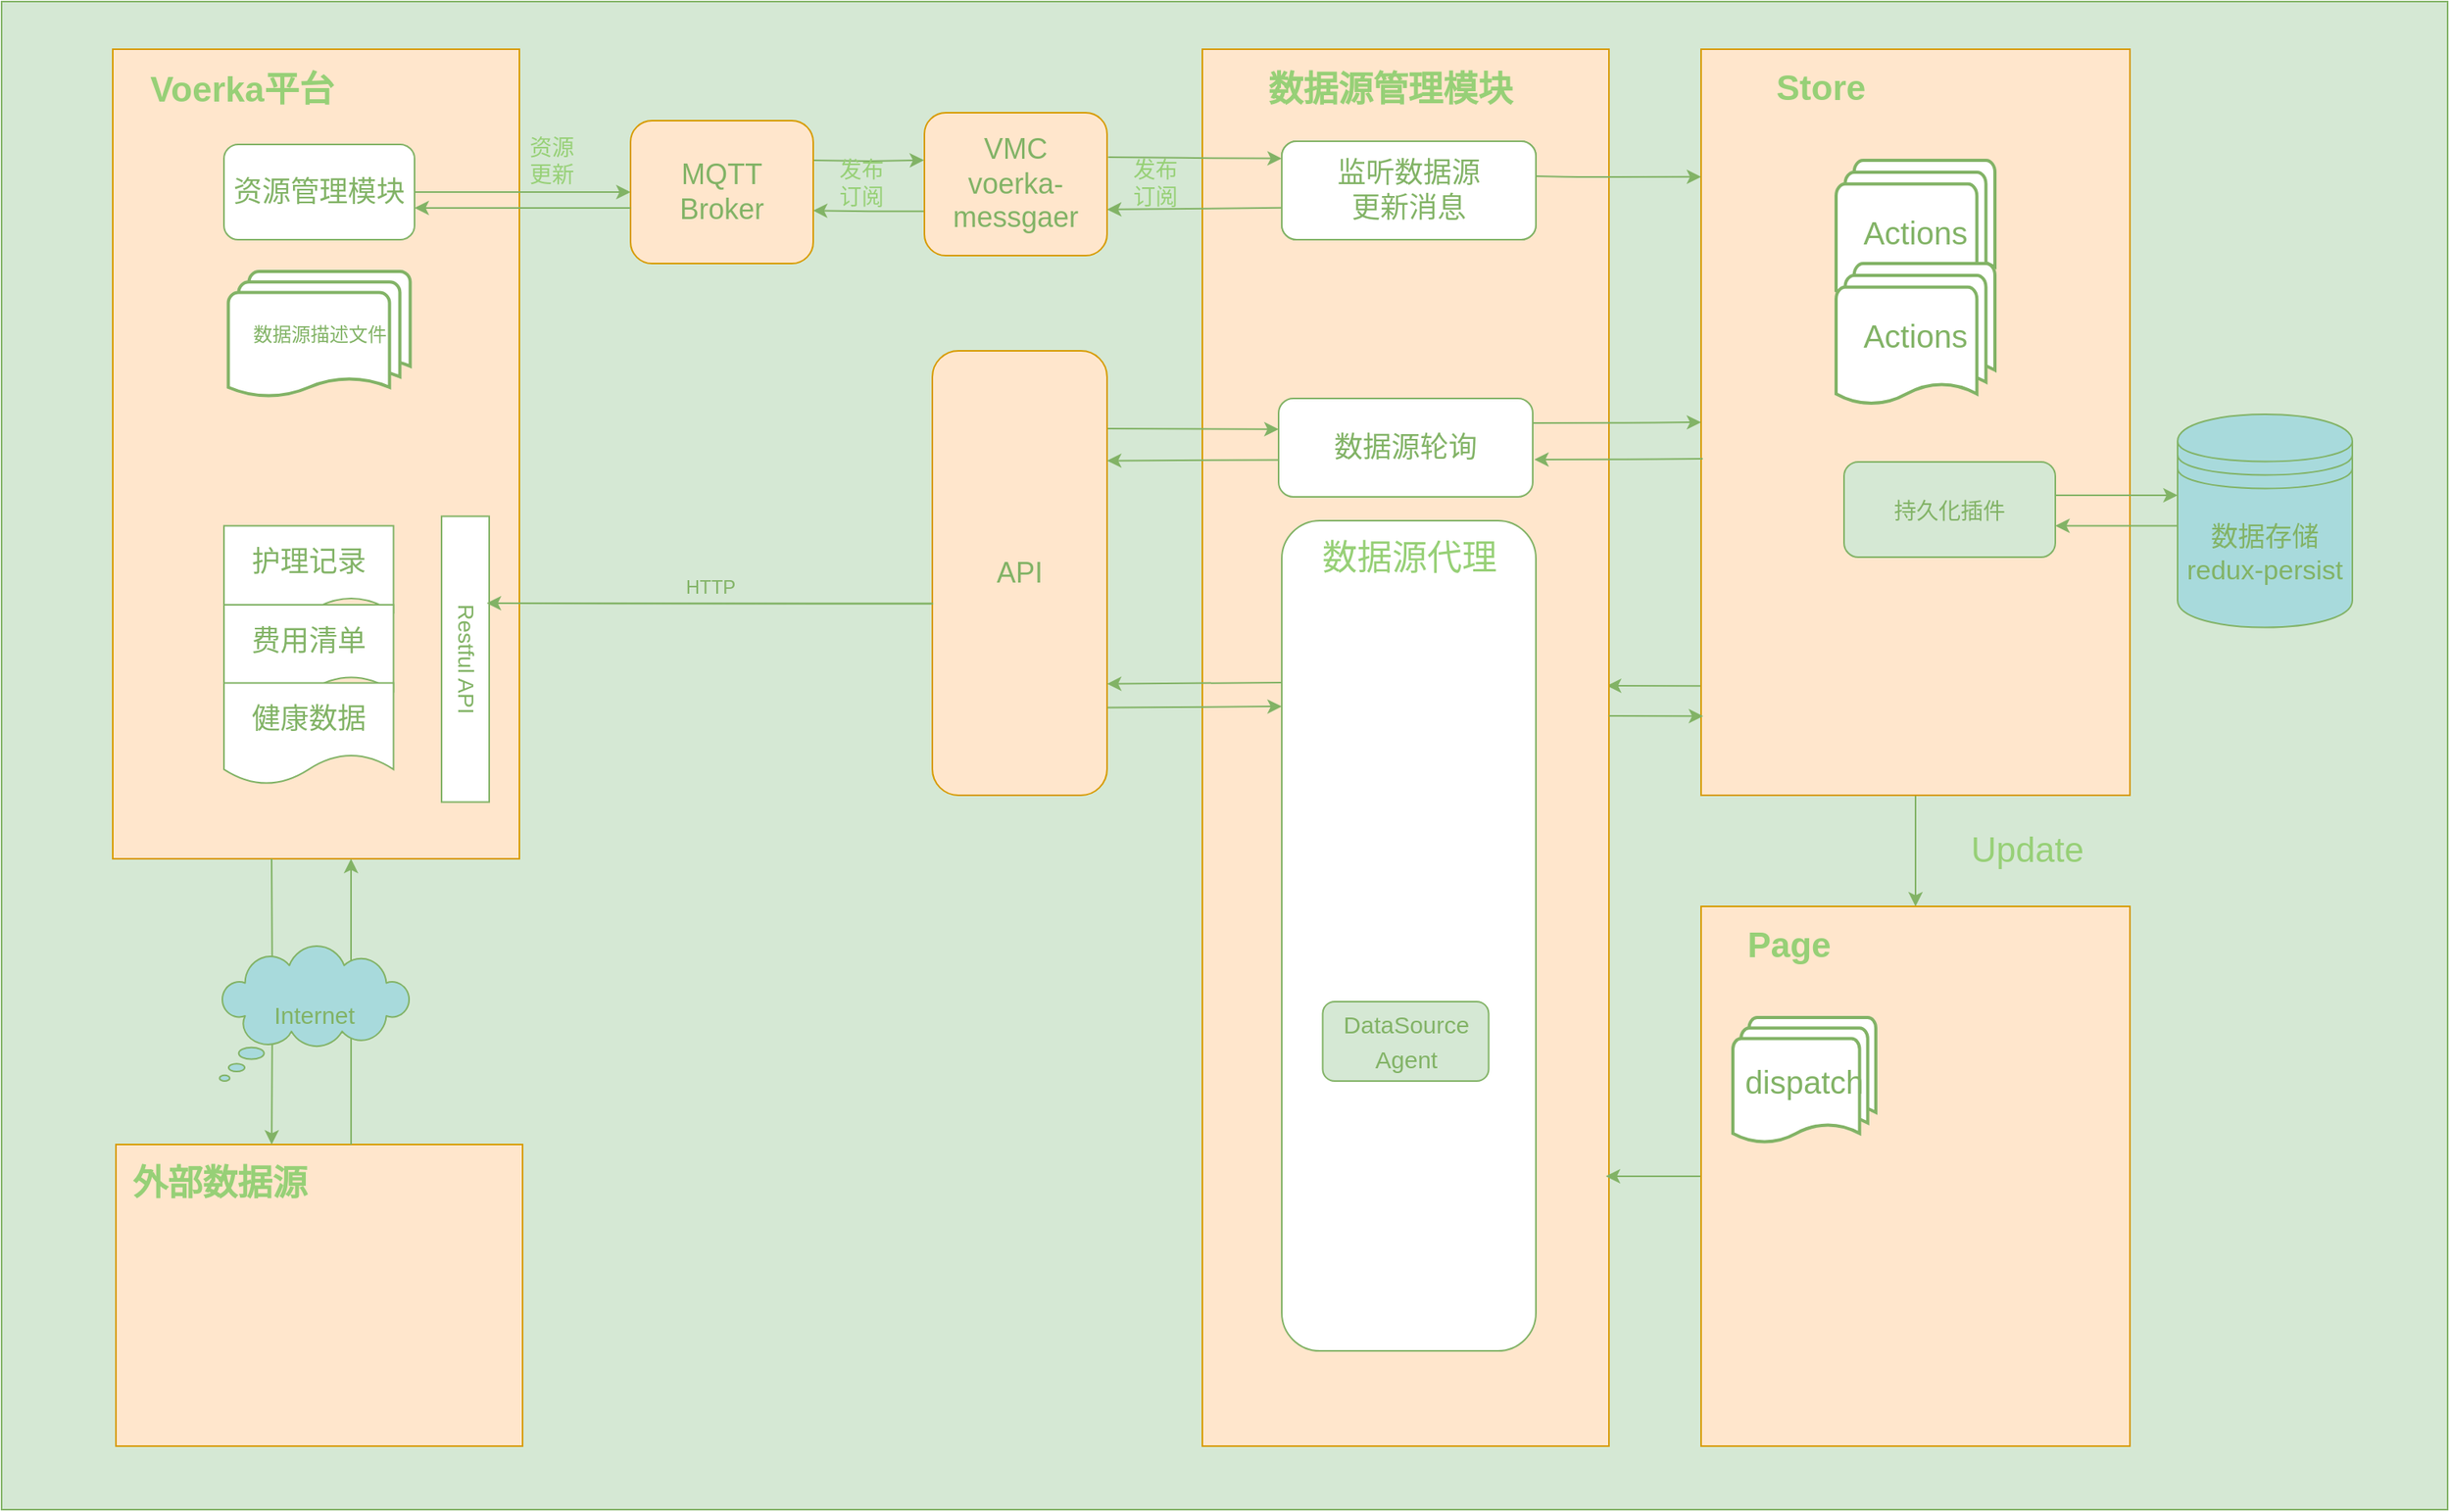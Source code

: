 <mxfile version="14.4.3" type="github" pages="2">
  <diagram id="uhPh4rTGfEyftbeCbDB8" name="Page-1">
    <mxGraphModel dx="1673" dy="896" grid="1" gridSize="10" guides="1" tooltips="1" connect="1" arrows="1" fold="1" page="1" pageScale="1" pageWidth="827" pageHeight="1169" math="0" shadow="0">
      <root>
        <mxCell id="0" />
        <mxCell id="1" parent="0" />
        <mxCell id="BjiuJg33eWjrZdRQfmF8-3" value="" style="rounded=0;whiteSpace=wrap;html=1;strokeColor=#82b366;fillColor=#d5e8d4;" vertex="1" parent="1">
          <mxGeometry x="70" y="20" width="1540" height="950" as="geometry" />
        </mxCell>
        <mxCell id="CW17ajOdaByuZuHDJy9e-59" style="edgeStyle=none;rounded=1;sketch=0;orthogonalLoop=1;jettySize=auto;html=1;exitX=0.01;exitY=0.271;exitDx=0;exitDy=0;entryX=1;entryY=0.5;entryDx=0;entryDy=0;strokeColor=#82B366;fillColor=#A8DADC;fontColor=#82B366;exitPerimeter=0;" parent="1" edge="1">
          <mxGeometry relative="1" as="geometry">
            <mxPoint x="657.1" y="399.27" as="sourcePoint" />
            <mxPoint x="376" y="399.0" as="targetPoint" />
          </mxGeometry>
        </mxCell>
        <mxCell id="eiJBfy4ihY83wv4v45AY-24" value="" style="whiteSpace=wrap;html=1;fillColor=#ffe6cc;strokeColor=#d79b00;" parent="1" vertex="1">
          <mxGeometry x="140" y="50" width="256" height="510" as="geometry" />
        </mxCell>
        <mxCell id="eiJBfy4ihY83wv4v45AY-29" style="edgeStyle=orthogonalEdgeStyle;rounded=0;orthogonalLoop=1;jettySize=auto;html=1;exitX=1;exitY=0.25;exitDx=0;exitDy=0;fontSize=14;fontColor=#97D077;fillColor=#d5e8d4;strokeColor=#82b366;entryX=-0.002;entryY=0.332;entryDx=0;entryDy=0;entryPerimeter=0;" parent="1" target="CW17ajOdaByuZuHDJy9e-55" edge="1">
          <mxGeometry relative="1" as="geometry">
            <mxPoint x="581" y="120" as="sourcePoint" />
            <mxPoint x="646" y="120" as="targetPoint" />
          </mxGeometry>
        </mxCell>
        <mxCell id="eiJBfy4ihY83wv4v45AY-30" style="edgeStyle=orthogonalEdgeStyle;rounded=0;orthogonalLoop=1;jettySize=auto;html=1;entryX=0.999;entryY=0.646;entryDx=0;entryDy=0;fontSize=14;fontColor=#97D077;fillColor=#d5e8d4;strokeColor=#82b366;entryPerimeter=0;exitX=0;exitY=0.69;exitDx=0;exitDy=0;exitPerimeter=0;" parent="1" source="CW17ajOdaByuZuHDJy9e-55" edge="1">
          <mxGeometry relative="1" as="geometry">
            <mxPoint x="646" y="152" as="sourcePoint" />
            <mxPoint x="580.88" y="151.68" as="targetPoint" />
          </mxGeometry>
        </mxCell>
        <mxCell id="eiJBfy4ihY83wv4v45AY-31" value="发布&lt;br&gt;订阅" style="text;html=1;resizable=0;autosize=1;align=center;verticalAlign=middle;points=[];fillColor=none;strokeColor=none;rounded=0;fontColor=#97D077;fontSize=14;" parent="1" vertex="1">
          <mxGeometry x="591" y="114" width="40" height="40" as="geometry" />
        </mxCell>
        <mxCell id="eiJBfy4ihY83wv4v45AY-33" value="资源&lt;br&gt;更新" style="text;html=1;resizable=0;autosize=1;align=center;verticalAlign=middle;points=[];fillColor=none;strokeColor=none;rounded=0;fontColor=#97D077;fontSize=14;" parent="1" vertex="1">
          <mxGeometry x="396" y="100" width="40" height="40" as="geometry" />
        </mxCell>
        <mxCell id="CW17ajOdaByuZuHDJy9e-79" style="edgeStyle=none;rounded=1;sketch=0;orthogonalLoop=1;jettySize=auto;html=1;entryX=0.995;entryY=0.55;entryDx=0;entryDy=0;entryPerimeter=0;strokeColor=#82B366;fillColor=#A8DADC;fontColor=#82B366;exitX=0;exitY=0.712;exitDx=0;exitDy=0;exitPerimeter=0;" parent="1" edge="1">
          <mxGeometry relative="1" as="geometry">
            <mxPoint x="1140" y="451.16" as="sourcePoint" />
            <mxPoint x="1080.72" y="451" as="targetPoint" />
          </mxGeometry>
        </mxCell>
        <mxCell id="eiJBfy4ihY83wv4v45AY-36" value="" style="whiteSpace=wrap;html=1;fillColor=#ffe6cc;strokeColor=#d79b00;" parent="1" vertex="1">
          <mxGeometry x="826" y="50" width="256" height="880" as="geometry" />
        </mxCell>
        <mxCell id="eiJBfy4ihY83wv4v45AY-38" value="数据源管理模块" style="text;html=1;resizable=0;autosize=1;align=center;verticalAlign=middle;points=[];fillColor=none;strokeColor=none;rounded=0;fontColor=#97D077;fontSize=22;fontStyle=1" parent="1" vertex="1">
          <mxGeometry x="859" y="61" width="170" height="30" as="geometry" />
        </mxCell>
        <mxCell id="eiJBfy4ihY83wv4v45AY-44" value="发布&lt;br&gt;订阅" style="text;html=1;resizable=0;autosize=1;align=center;verticalAlign=middle;points=[];fillColor=none;strokeColor=none;rounded=0;fontColor=#97D077;fontSize=14;" parent="1" vertex="1">
          <mxGeometry x="776" y="114" width="40" height="40" as="geometry" />
        </mxCell>
        <mxCell id="eiJBfy4ihY83wv4v45AY-48" value="Voerka平台" style="text;html=1;resizable=0;autosize=1;align=center;verticalAlign=middle;points=[];fillColor=none;strokeColor=none;rounded=0;fontColor=#97D077;fontSize=22;fontStyle=1" parent="1" vertex="1">
          <mxGeometry x="156" y="61" width="130" height="30" as="geometry" />
        </mxCell>
        <mxCell id="eiJBfy4ihY83wv4v45AY-51" style="edgeStyle=none;rounded=0;orthogonalLoop=1;jettySize=auto;html=1;exitX=1;exitY=0.5;exitDx=0;exitDy=0;fontSize=18;fontColor=#97D077;strokeColor=#82B366;entryX=0;entryY=0.5;entryDx=0;entryDy=0;" parent="1" source="eiJBfy4ihY83wv4v45AY-49" target="CW17ajOdaByuZuHDJy9e-56" edge="1">
          <mxGeometry relative="1" as="geometry">
            <mxPoint x="461" y="140" as="targetPoint" />
          </mxGeometry>
        </mxCell>
        <object label="&lt;font color=&quot;#82b366&quot;&gt;资源管理模块&lt;/font&gt;" id="eiJBfy4ihY83wv4v45AY-49">
          <mxCell style="rounded=1;fontSize=18;textDirection=ltr;labelPosition=center;verticalLabelPosition=middle;align=center;verticalAlign=middle;html=1;whiteSpace=wrap;strokeColor=#82B366;" parent="1" vertex="1">
            <mxGeometry x="210" y="110" width="120" height="60" as="geometry" />
          </mxCell>
        </object>
        <object label="&lt;font color=&quot;#82b366&quot;&gt;监听数据源更新消息&lt;/font&gt;" id="eiJBfy4ihY83wv4v45AY-52">
          <mxCell style="rounded=1;fontSize=18;textDirection=ltr;labelPosition=center;verticalLabelPosition=middle;align=center;verticalAlign=middle;html=1;whiteSpace=wrap;strokeColor=#82B366;" parent="1" vertex="1">
            <mxGeometry x="876" y="108" width="160" height="62" as="geometry" />
          </mxCell>
        </object>
        <object label="&lt;font color=&quot;#82b366&quot;&gt;数据源轮询&lt;/font&gt;" id="CW17ajOdaByuZuHDJy9e-24">
          <mxCell style="rounded=1;fontSize=18;textDirection=ltr;labelPosition=center;verticalLabelPosition=middle;align=center;verticalAlign=middle;html=1;whiteSpace=wrap;strokeColor=#82B366;" parent="1" vertex="1">
            <mxGeometry x="874" y="270" width="160" height="62" as="geometry" />
          </mxCell>
        </object>
        <mxCell id="CW17ajOdaByuZuHDJy9e-25" value="数据源描述文件" style="strokeWidth=2;html=1;shape=mxgraph.flowchart.multi-document;whiteSpace=wrap;rounded=0;sketch=0;strokeColor=#82B366;fontColor=#82B366;" parent="1" vertex="1">
          <mxGeometry x="212.75" y="190" width="114.5" height="80" as="geometry" />
        </mxCell>
        <mxCell id="CW17ajOdaByuZuHDJy9e-34" style="edgeStyle=orthogonalEdgeStyle;curved=0;rounded=1;sketch=0;orthogonalLoop=1;jettySize=auto;html=1;exitX=1.006;exitY=0.225;exitDx=0;exitDy=0;entryX=0;entryY=0.175;entryDx=0;entryDy=0;entryPerimeter=0;fillColor=#A8DADC;fontColor=#82B366;strokeColor=#82B366;exitPerimeter=0;" parent="1" target="CW17ajOdaByuZuHDJy9e-33" edge="1">
          <mxGeometry relative="1" as="geometry">
            <mxPoint x="766.72" y="118" as="sourcePoint" />
          </mxGeometry>
        </mxCell>
        <mxCell id="CW17ajOdaByuZuHDJy9e-54" style="edgeStyle=none;rounded=1;sketch=0;orthogonalLoop=1;jettySize=auto;html=1;exitX=1;exitY=0.75;exitDx=0;exitDy=0;entryX=0.002;entryY=0.821;entryDx=0;entryDy=0;entryPerimeter=0;strokeColor=#82B366;fillColor=#A8DADC;fontColor=#82B366;" parent="1" edge="1">
          <mxGeometry relative="1" as="geometry">
            <mxPoint x="876.32" y="149.902" as="sourcePoint" />
            <mxPoint x="766" y="151" as="targetPoint" />
          </mxGeometry>
        </mxCell>
        <object label="&lt;font color=&quot;#82b366&quot;&gt;监听数据源&lt;br&gt;更新消息&lt;/font&gt;" id="CW17ajOdaByuZuHDJy9e-33">
          <mxCell style="rounded=1;fontSize=18;textDirection=ltr;labelPosition=center;verticalLabelPosition=middle;align=center;verticalAlign=middle;html=1;whiteSpace=wrap;strokeColor=#82B366;" parent="1" vertex="1">
            <mxGeometry x="876" y="108" width="160" height="62" as="geometry" />
          </mxCell>
        </object>
        <mxCell id="CW17ajOdaByuZuHDJy9e-48" style="edgeStyle=none;rounded=1;sketch=0;orthogonalLoop=1;jettySize=auto;html=1;entryX=0;entryY=0.313;entryDx=0;entryDy=0;entryPerimeter=0;strokeColor=#82B366;fillColor=#A8DADC;fontColor=#82B366;" parent="1" target="CW17ajOdaByuZuHDJy9e-24" edge="1">
          <mxGeometry relative="1" as="geometry">
            <mxPoint x="766" y="289" as="sourcePoint" />
            <mxPoint x="827.28" y="289.2" as="targetPoint" />
          </mxGeometry>
        </mxCell>
        <object label="&lt;font color=&quot;#82b366&quot;&gt;API&lt;/font&gt;" id="CW17ajOdaByuZuHDJy9e-47">
          <mxCell style="rounded=1;fontSize=18;textDirection=ltr;labelPosition=center;verticalLabelPosition=middle;align=center;verticalAlign=middle;html=1;whiteSpace=wrap;strokeColor=#d79b00;fillColor=#ffe6cc;" parent="1" vertex="1">
            <mxGeometry x="656" y="240" width="110" height="280" as="geometry" />
          </mxCell>
        </object>
        <mxCell id="CW17ajOdaByuZuHDJy9e-49" style="edgeStyle=none;rounded=1;sketch=0;orthogonalLoop=1;jettySize=auto;html=1;exitX=-0.002;exitY=0.624;exitDx=0;exitDy=0;strokeColor=#82B366;fillColor=#A8DADC;fontColor=#82B366;exitPerimeter=0;" parent="1" source="CW17ajOdaByuZuHDJy9e-24" edge="1">
          <mxGeometry relative="1" as="geometry">
            <mxPoint x="826" y="309" as="sourcePoint" />
            <mxPoint x="766" y="309.23" as="targetPoint" />
          </mxGeometry>
        </mxCell>
        <object label="&lt;font color=&quot;#82b366&quot;&gt;VMC&lt;br&gt;voerka-messgaer&lt;br&gt;&lt;/font&gt;" id="CW17ajOdaByuZuHDJy9e-55">
          <mxCell style="rounded=1;fontSize=18;textDirection=ltr;labelPosition=center;verticalLabelPosition=middle;align=center;verticalAlign=middle;html=1;whiteSpace=wrap;strokeColor=#d79b00;fillColor=#ffe6cc;" parent="1" vertex="1">
            <mxGeometry x="651" y="90" width="115" height="90" as="geometry" />
          </mxCell>
        </object>
        <object label="&lt;font color=&quot;#82b366&quot;&gt;MQTT&lt;br&gt;Broker&lt;br&gt;&lt;/font&gt;" id="CW17ajOdaByuZuHDJy9e-56">
          <mxCell style="rounded=1;fontSize=18;textDirection=ltr;labelPosition=center;verticalLabelPosition=middle;align=center;verticalAlign=middle;html=1;whiteSpace=wrap;strokeColor=#d79b00;fillColor=#ffe6cc;" parent="1" vertex="1">
            <mxGeometry x="466" y="95" width="115" height="90" as="geometry" />
          </mxCell>
        </object>
        <object label="" id="CW17ajOdaByuZuHDJy9e-57">
          <mxCell style="rounded=1;fontSize=18;textDirection=ltr;labelPosition=center;verticalLabelPosition=middle;align=center;verticalAlign=middle;html=1;whiteSpace=wrap;strokeColor=#82B366;" parent="1" vertex="1">
            <mxGeometry x="876" y="347" width="160" height="523" as="geometry" />
          </mxCell>
        </object>
        <mxCell id="CW17ajOdaByuZuHDJy9e-58" value="&lt;span style=&quot;font-weight: normal&quot;&gt;数据源代理&lt;/span&gt;" style="text;html=1;resizable=0;autosize=1;align=center;verticalAlign=middle;points=[];fillColor=none;strokeColor=none;rounded=0;fontColor=#97D077;fontSize=22;fontStyle=1" parent="1" vertex="1">
          <mxGeometry x="891" y="356" width="130" height="30" as="geometry" />
        </mxCell>
        <mxCell id="CW17ajOdaByuZuHDJy9e-60" value="HTTP" style="text;html=1;resizable=0;autosize=1;align=center;verticalAlign=middle;points=[];fillColor=none;strokeColor=none;rounded=0;sketch=0;fontColor=#82B366;" parent="1" vertex="1">
          <mxGeometry x="491" y="379" width="50" height="20" as="geometry" />
        </mxCell>
        <mxCell id="CW17ajOdaByuZuHDJy9e-64" value="Store" style="text;html=1;resizable=0;autosize=1;align=center;verticalAlign=middle;points=[];fillColor=none;strokeColor=none;rounded=0;fontColor=#97D077;fontSize=22;fontStyle=1" parent="1" vertex="1">
          <mxGeometry x="1180" y="180" width="70" height="30" as="geometry" />
        </mxCell>
        <mxCell id="CW17ajOdaByuZuHDJy9e-66" value="&lt;font style=&quot;font-size: 17px&quot;&gt;&lt;span&gt;数据存储&lt;/span&gt;&lt;br&gt;&lt;span&gt;redux-persist&lt;/span&gt;&lt;br&gt;&lt;/font&gt;" style="shape=datastore;whiteSpace=wrap;html=1;rounded=0;sketch=0;strokeColor=#82B366;fillColor=#A8DADC;fontColor=#82B366;" parent="1" vertex="1">
          <mxGeometry x="1440" y="280" width="110" height="134.25" as="geometry" />
        </mxCell>
        <mxCell id="CW17ajOdaByuZuHDJy9e-70" value="" style="strokeWidth=2;html=1;shape=mxgraph.flowchart.multi-document;whiteSpace=wrap;rounded=0;sketch=0;strokeColor=#82B366;" parent="1" vertex="1">
          <mxGeometry x="1241" y="160" width="140" height="110" as="geometry" />
        </mxCell>
        <mxCell id="YK8P-NYHrcOLuVknY0Li-12" value="" style="edgeStyle=orthogonalEdgeStyle;rounded=0;orthogonalLoop=1;jettySize=auto;html=1;strokeColor=#82B366;" edge="1" parent="1" source="CW17ajOdaByuZuHDJy9e-72" target="YK8P-NYHrcOLuVknY0Li-11">
          <mxGeometry relative="1" as="geometry" />
        </mxCell>
        <mxCell id="CW17ajOdaByuZuHDJy9e-72" value="" style="whiteSpace=wrap;html=1;fillColor=#ffe6cc;strokeColor=#d79b00;" parent="1" vertex="1">
          <mxGeometry x="1140" y="50" width="270" height="470" as="geometry" />
        </mxCell>
        <object label="&lt;font color=&quot;#82b366&quot; style=&quot;font-size: 15px&quot;&gt;&lt;font style=&quot;font-size: 15px&quot;&gt;DataSource&lt;br&gt;Agent&lt;/font&gt;&lt;br&gt;&lt;/font&gt;" id="CW17ajOdaByuZuHDJy9e-75">
          <mxCell style="rounded=1;fontSize=18;textDirection=ltr;labelPosition=center;verticalLabelPosition=middle;align=center;verticalAlign=middle;html=1;whiteSpace=wrap;strokeColor=#82b366;fillColor=#d5e8d4;" parent="1" vertex="1">
            <mxGeometry x="901.75" y="650" width="104.5" height="50" as="geometry" />
          </mxCell>
        </object>
        <mxCell id="CW17ajOdaByuZuHDJy9e-77" value="&lt;font style=&quot;font-size: 20px&quot; color=&quot;#82b366&quot;&gt;Actions&lt;/font&gt;" style="strokeWidth=2;html=1;shape=mxgraph.flowchart.multi-document;whiteSpace=wrap;rounded=0;sketch=0;strokeColor=#82B366;" parent="1" vertex="1">
          <mxGeometry x="1225" y="120" width="100" height="90" as="geometry" />
        </mxCell>
        <mxCell id="CW17ajOdaByuZuHDJy9e-80" style="edgeStyle=none;rounded=1;sketch=0;orthogonalLoop=1;jettySize=auto;html=1;strokeColor=#82B366;fillColor=#A8DADC;fontColor=#82B366;exitX=1;exitY=0.25;exitDx=0;exitDy=0;entryX=0;entryY=0.5;entryDx=0;entryDy=0;" parent="1" edge="1" target="CW17ajOdaByuZuHDJy9e-72" source="CW17ajOdaByuZuHDJy9e-24">
          <mxGeometry relative="1" as="geometry">
            <mxPoint x="1074" y="285" as="sourcePoint" />
            <mxPoint x="1132" y="285" as="targetPoint" />
            <Array as="points">
              <mxPoint x="1101.81" y="285.29" />
            </Array>
          </mxGeometry>
        </mxCell>
        <mxCell id="YK8P-NYHrcOLuVknY0Li-3" value="&lt;font style=&quot;font-size: 18px&quot; color=&quot;#82b366&quot;&gt;护理记录&lt;/font&gt;" style="shape=document;whiteSpace=wrap;html=1;boundedLbl=1;strokeColor=#82B366;" vertex="1" parent="1">
          <mxGeometry x="210" y="350.25" width="106.75" height="64" as="geometry" />
        </mxCell>
        <mxCell id="YK8P-NYHrcOLuVknY0Li-4" value="&lt;font color=&quot;#82b366&quot;&gt;&lt;span style=&quot;font-size: 18px&quot;&gt;费用清单&lt;/span&gt;&lt;/font&gt;" style="shape=document;whiteSpace=wrap;html=1;boundedLbl=1;strokeColor=#82B366;" vertex="1" parent="1">
          <mxGeometry x="210" y="400" width="106.75" height="64" as="geometry" />
        </mxCell>
        <mxCell id="YK8P-NYHrcOLuVknY0Li-5" value="&lt;font color=&quot;#82b366&quot;&gt;&lt;span style=&quot;font-size: 18px&quot;&gt;健康数据&lt;/span&gt;&lt;/font&gt;" style="shape=document;whiteSpace=wrap;html=1;boundedLbl=1;strokeColor=#82B366;" vertex="1" parent="1">
          <mxGeometry x="210" y="449.25" width="106.75" height="64" as="geometry" />
        </mxCell>
        <mxCell id="YK8P-NYHrcOLuVknY0Li-7" value="Store" style="text;html=1;resizable=0;autosize=1;align=center;verticalAlign=middle;points=[];fillColor=none;strokeColor=none;rounded=0;fontColor=#97D077;fontSize=22;fontStyle=1" vertex="1" parent="1">
          <mxGeometry x="1180" y="60" width="70" height="30" as="geometry" />
        </mxCell>
        <mxCell id="YK8P-NYHrcOLuVknY0Li-8" value="&lt;font style=&quot;font-size: 20px&quot; color=&quot;#82b366&quot;&gt;Actions&lt;/font&gt;" style="strokeWidth=2;html=1;shape=mxgraph.flowchart.multi-document;whiteSpace=wrap;rounded=0;sketch=0;strokeColor=#82B366;" vertex="1" parent="1">
          <mxGeometry x="1225" y="185" width="100" height="90" as="geometry" />
        </mxCell>
        <mxCell id="YK8P-NYHrcOLuVknY0Li-21" value="" style="edgeStyle=orthogonalEdgeStyle;rounded=0;orthogonalLoop=1;jettySize=auto;html=1;strokeColor=#82B366;" edge="1" parent="1" source="YK8P-NYHrcOLuVknY0Li-11">
          <mxGeometry relative="1" as="geometry">
            <mxPoint x="1080" y="760" as="targetPoint" />
          </mxGeometry>
        </mxCell>
        <mxCell id="YK8P-NYHrcOLuVknY0Li-11" value="" style="whiteSpace=wrap;html=1;fillColor=#ffe6cc;strokeColor=#d79b00;" vertex="1" parent="1">
          <mxGeometry x="1140" y="590" width="270" height="340" as="geometry" />
        </mxCell>
        <mxCell id="YK8P-NYHrcOLuVknY0Li-13" value="Page" style="text;html=1;resizable=0;autosize=1;align=center;verticalAlign=middle;points=[];fillColor=none;strokeColor=none;rounded=0;fontColor=#97D077;fontSize=22;fontStyle=1" vertex="1" parent="1">
          <mxGeometry x="1160" y="600" width="70" height="30" as="geometry" />
        </mxCell>
        <mxCell id="YK8P-NYHrcOLuVknY0Li-15" value="&lt;span style=&quot;font-weight: 400&quot;&gt;Update&lt;/span&gt;" style="text;html=1;resizable=0;autosize=1;align=center;verticalAlign=middle;points=[];fillColor=none;strokeColor=none;rounded=0;fontColor=#97D077;fontSize=22;fontStyle=1" vertex="1" parent="1">
          <mxGeometry x="1300" y="540" width="90" height="30" as="geometry" />
        </mxCell>
        <mxCell id="YK8P-NYHrcOLuVknY0Li-24" value="&lt;font color=&quot;#82b366&quot;&gt;&lt;span style=&quot;font-size: 20px&quot;&gt;dispatch&lt;/span&gt;&lt;/font&gt;" style="strokeWidth=2;html=1;shape=mxgraph.flowchart.multi-document;whiteSpace=wrap;rounded=0;sketch=0;strokeColor=#82B366;" vertex="1" parent="1">
          <mxGeometry x="1160" y="660" width="90" height="80" as="geometry" />
        </mxCell>
        <mxCell id="YK8P-NYHrcOLuVknY0Li-29" value="" style="edgeStyle=orthogonalEdgeStyle;rounded=0;orthogonalLoop=1;jettySize=auto;html=1;strokeColor=#82B366;" edge="1" parent="1">
          <mxGeometry relative="1" as="geometry">
            <mxPoint x="1363" y="331" as="sourcePoint" />
            <mxPoint x="1440" y="331" as="targetPoint" />
          </mxGeometry>
        </mxCell>
        <object label="&lt;font color=&quot;#82b366&quot; style=&quot;font-size: 14px&quot;&gt;持久化插件&lt;br&gt;&lt;/font&gt;" id="YK8P-NYHrcOLuVknY0Li-27">
          <mxCell style="rounded=1;fontSize=18;textDirection=ltr;labelPosition=center;verticalLabelPosition=middle;align=center;verticalAlign=middle;html=1;whiteSpace=wrap;strokeColor=#82b366;fillColor=#d5e8d4;" vertex="1" parent="1">
            <mxGeometry x="1230" y="310" width="133" height="60" as="geometry" />
          </mxCell>
        </object>
        <mxCell id="YK8P-NYHrcOLuVknY0Li-30" value="" style="edgeStyle=orthogonalEdgeStyle;rounded=0;orthogonalLoop=1;jettySize=auto;html=1;strokeColor=#82B366;" edge="1" parent="1">
          <mxGeometry relative="1" as="geometry">
            <mxPoint x="1440" y="350.25" as="sourcePoint" />
            <mxPoint x="1363" y="350.25" as="targetPoint" />
          </mxGeometry>
        </mxCell>
        <mxCell id="YK8P-NYHrcOLuVknY0Li-32" style="edgeStyle=none;rounded=1;sketch=0;orthogonalLoop=1;jettySize=auto;html=1;exitX=0.999;exitY=0.499;exitDx=0;exitDy=0;entryX=0;entryY=0.171;entryDx=0;entryDy=0;entryPerimeter=0;strokeColor=#82B366;fillColor=#A8DADC;fontColor=#82B366;exitPerimeter=0;" edge="1" parent="1" target="CW17ajOdaByuZuHDJy9e-72">
          <mxGeometry relative="1" as="geometry">
            <mxPoint x="1036.004" y="130.0" as="sourcePoint" />
            <mxPoint x="1093.81" y="130.474" as="targetPoint" />
            <Array as="points">
              <mxPoint x="1063.81" y="130.57" />
            </Array>
          </mxGeometry>
        </mxCell>
        <mxCell id="YK8P-NYHrcOLuVknY0Li-35" style="edgeStyle=none;rounded=1;sketch=0;orthogonalLoop=1;jettySize=auto;html=1;strokeColor=#82B366;fillColor=#A8DADC;fontColor=#82B366;exitX=1;exitY=0.25;exitDx=0;exitDy=0;entryX=0;entryY=0.5;entryDx=0;entryDy=0;" edge="1" parent="1">
          <mxGeometry relative="1" as="geometry">
            <mxPoint x="1141" y="308" as="sourcePoint" />
            <mxPoint x="1035" y="308.5" as="targetPoint" />
            <Array as="points">
              <mxPoint x="1102.81" y="308.29" />
            </Array>
          </mxGeometry>
        </mxCell>
        <mxCell id="YK8P-NYHrcOLuVknY0Li-36" value="&lt;font color=&quot;#82b366&quot; style=&quot;font-size: 14px&quot;&gt;Restful API&lt;/font&gt;" style="rounded=0;whiteSpace=wrap;html=1;strokeColor=#82B366;rotation=90;" vertex="1" parent="1">
          <mxGeometry x="272" y="419.25" width="180" height="30" as="geometry" />
        </mxCell>
        <mxCell id="YK8P-NYHrcOLuVknY0Li-37" style="edgeStyle=none;rounded=1;sketch=0;orthogonalLoop=1;jettySize=auto;html=1;exitX=0.01;exitY=0.271;exitDx=0;exitDy=0;entryX=1;entryY=0.5;entryDx=0;entryDy=0;strokeColor=#82B366;fillColor=#A8DADC;fontColor=#82B366;exitPerimeter=0;" edge="1" parent="1">
          <mxGeometry relative="1" as="geometry">
            <mxPoint x="656.55" y="399.27" as="sourcePoint" />
            <mxPoint x="375.45" y="399.0" as="targetPoint" />
          </mxGeometry>
        </mxCell>
        <mxCell id="YK8P-NYHrcOLuVknY0Li-41" style="edgeStyle=none;rounded=1;sketch=0;orthogonalLoop=1;jettySize=auto;html=1;exitX=-0.002;exitY=0.195;exitDx=0;exitDy=0;strokeColor=#82B366;fillColor=#A8DADC;fontColor=#82B366;exitPerimeter=0;" edge="1" parent="1" source="CW17ajOdaByuZuHDJy9e-57">
          <mxGeometry relative="1" as="geometry">
            <mxPoint x="873.68" y="449.248" as="sourcePoint" />
            <mxPoint x="766" y="449.79" as="targetPoint" />
          </mxGeometry>
        </mxCell>
        <mxCell id="YK8P-NYHrcOLuVknY0Li-42" style="edgeStyle=none;rounded=1;sketch=0;orthogonalLoop=1;jettySize=auto;html=1;exitX=-0.002;exitY=0.195;exitDx=0;exitDy=0;strokeColor=#82B366;fillColor=#A8DADC;fontColor=#82B366;exitPerimeter=0;" edge="1" parent="1">
          <mxGeometry relative="1" as="geometry">
            <mxPoint x="766.32" y="464.81" as="sourcePoint" />
            <mxPoint x="876.0" y="464.005" as="targetPoint" />
          </mxGeometry>
        </mxCell>
        <mxCell id="YK8P-NYHrcOLuVknY0Li-47" value="" style="whiteSpace=wrap;html=1;fillColor=#ffe6cc;strokeColor=#d79b00;" vertex="1" parent="1">
          <mxGeometry x="142" y="740" width="256" height="190" as="geometry" />
        </mxCell>
        <mxCell id="YK8P-NYHrcOLuVknY0Li-57" value="" style="edgeStyle=orthogonalEdgeStyle;rounded=0;orthogonalLoop=1;jettySize=auto;html=1;strokeColor=#82B366;entryX=0.383;entryY=0;entryDx=0;entryDy=0;entryPerimeter=0;" edge="1" parent="1" target="YK8P-NYHrcOLuVknY0Li-47">
          <mxGeometry relative="1" as="geometry">
            <mxPoint x="240" y="560" as="sourcePoint" />
            <mxPoint x="240" y="630" as="targetPoint" />
            <Array as="points" />
          </mxGeometry>
        </mxCell>
        <mxCell id="YK8P-NYHrcOLuVknY0Li-58" value="" style="edgeStyle=orthogonalEdgeStyle;rounded=0;orthogonalLoop=1;jettySize=auto;html=1;strokeColor=#82B366;entryX=0.383;entryY=0;entryDx=0;entryDy=0;entryPerimeter=0;" edge="1" parent="1">
          <mxGeometry relative="1" as="geometry">
            <mxPoint x="290.048" y="740" as="sourcePoint" />
            <mxPoint x="290" y="560" as="targetPoint" />
            <Array as="points" />
          </mxGeometry>
        </mxCell>
        <mxCell id="CW17ajOdaByuZuHDJy9e-36" value="&lt;font style=&quot;font-size: 15px&quot;&gt;Internet&lt;/font&gt;" style="whiteSpace=wrap;html=1;shape=mxgraph.basic.cloud_callout;rounded=0;sketch=0;strokeColor=#82B366;fillColor=#A8DADC;fontColor=#82B366;" parent="1" vertex="1">
          <mxGeometry x="207.25" y="615" width="120" height="85" as="geometry" />
        </mxCell>
        <mxCell id="YK8P-NYHrcOLuVknY0Li-59" value="外部数据源" style="text;html=1;resizable=0;autosize=1;align=center;verticalAlign=middle;points=[];fillColor=none;strokeColor=none;rounded=0;fontColor=#97D077;fontSize=22;fontStyle=1" vertex="1" parent="1">
          <mxGeometry x="142" y="750" width="130" height="30" as="geometry" />
        </mxCell>
        <mxCell id="YK8P-NYHrcOLuVknY0Li-60" style="edgeStyle=none;rounded=1;sketch=0;orthogonalLoop=1;jettySize=auto;html=1;entryX=0.995;entryY=0.55;entryDx=0;entryDy=0;entryPerimeter=0;strokeColor=#82B366;fillColor=#A8DADC;fontColor=#82B366;exitX=0;exitY=0.712;exitDx=0;exitDy=0;exitPerimeter=0;" edge="1" parent="1">
          <mxGeometry relative="1" as="geometry">
            <mxPoint x="1082.0" y="470" as="sourcePoint" />
            <mxPoint x="1141.28" y="470.16" as="targetPoint" />
          </mxGeometry>
        </mxCell>
        <mxCell id="xuxjt_FRlVQSPpr2LeV7-1" style="edgeStyle=none;rounded=0;orthogonalLoop=1;jettySize=auto;html=1;exitX=1;exitY=0.5;exitDx=0;exitDy=0;fontSize=18;fontColor=#97D077;strokeColor=#82B366;entryX=0;entryY=0.5;entryDx=0;entryDy=0;" edge="1" parent="1">
          <mxGeometry relative="1" as="geometry">
            <mxPoint x="330.0" y="150.0" as="targetPoint" />
            <mxPoint x="466" y="150.0" as="sourcePoint" />
          </mxGeometry>
        </mxCell>
      </root>
    </mxGraphModel>
  </diagram>
  <diagram id="rZsUaSPS102T_1Sw01SU" name="第 2 页">
    <mxGraphModel dx="2249" dy="762" grid="1" gridSize="10" guides="1" tooltips="1" connect="1" arrows="1" fold="1" page="1" pageScale="1" pageWidth="827" pageHeight="1169" math="0" shadow="0">
      <root>
        <mxCell id="VDJYfXNsi4DDBiOiHder-0" />
        <mxCell id="VDJYfXNsi4DDBiOiHder-1" parent="VDJYfXNsi4DDBiOiHder-0" />
        <mxCell id="FRXc5pkuULely7_u18-s-11" value="" style="edgeStyle=orthogonalEdgeStyle;rounded=0;orthogonalLoop=1;jettySize=auto;html=1;strokeColor=#82B366;exitX=1;exitY=0.5;exitDx=0;exitDy=0;" edge="1" parent="VDJYfXNsi4DDBiOiHder-1" source="FRXc5pkuULely7_u18-s-83" target="FRXc5pkuULely7_u18-s-10">
          <mxGeometry relative="1" as="geometry">
            <mxPoint x="10" y="470" as="sourcePoint" />
          </mxGeometry>
        </mxCell>
        <mxCell id="FRXc5pkuULely7_u18-s-82" value="" style="edgeStyle=orthogonalEdgeStyle;rounded=0;orthogonalLoop=1;jettySize=auto;html=1;strokeColor=#82B366;" edge="1" parent="VDJYfXNsi4DDBiOiHder-1" source="FRXc5pkuULely7_u18-s-1">
          <mxGeometry relative="1" as="geometry">
            <mxPoint x="-10" y="470.0" as="targetPoint" />
          </mxGeometry>
        </mxCell>
        <mxCell id="FRXc5pkuULely7_u18-s-1" value="用户" style="shape=umlActor;verticalLabelPosition=bottom;verticalAlign=top;html=1;outlineConnect=0;strokeColor=#2D7600;fillColor=#60a917;fontColor=#ffffff;" vertex="1" parent="VDJYfXNsi4DDBiOiHder-1">
          <mxGeometry x="-110" y="440" width="30" height="60" as="geometry" />
        </mxCell>
        <mxCell id="FRXc5pkuULely7_u18-s-10" value="&lt;font color=&quot;#82b366&quot;&gt;登录&lt;br&gt;成功&lt;br&gt;&lt;/font&gt;" style="whiteSpace=wrap;html=1;verticalAlign=top;strokeColor=#82B366;align=center;" vertex="1" parent="VDJYfXNsi4DDBiOiHder-1">
          <mxGeometry x="95" y="440" width="75" height="60" as="geometry" />
        </mxCell>
        <mxCell id="FRXc5pkuULely7_u18-s-15" value="&lt;font style=&quot;font-size: 15px&quot; color=&quot;#82b366&quot;&gt;首页&lt;/font&gt;" style="ellipse;whiteSpace=wrap;html=1;verticalAlign=middle;strokeColor=#82B366;align=center;flipV=1;flipH=1;" vertex="1" parent="VDJYfXNsi4DDBiOiHder-1">
          <mxGeometry x="350" y="438.68" width="92.5" height="70" as="geometry" />
        </mxCell>
        <mxCell id="FRXc5pkuULely7_u18-s-17" value="&lt;font color=&quot;#82b366&quot;&gt;待办&lt;/font&gt;" style="ellipse;whiteSpace=wrap;html=1;verticalAlign=middle;strokeColor=#82B366;align=center;" vertex="1" parent="VDJYfXNsi4DDBiOiHder-1">
          <mxGeometry x="350" y="657.65" width="92.5" height="70" as="geometry" />
        </mxCell>
        <mxCell id="FRXc5pkuULely7_u18-s-21" value="" style="endArrow=classic;html=1;strokeColor=#82B366;exitX=1;exitY=1;exitDx=0;exitDy=0;entryX=0;entryY=0.5;entryDx=0;entryDy=0;" edge="1" parent="VDJYfXNsi4DDBiOiHder-1" source="FRXc5pkuULely7_u18-s-10" target="FRXc5pkuULely7_u18-s-17">
          <mxGeometry width="50" height="50" relative="1" as="geometry">
            <mxPoint x="220" y="530" as="sourcePoint" />
            <mxPoint x="270" y="480" as="targetPoint" />
          </mxGeometry>
        </mxCell>
        <mxCell id="FRXc5pkuULely7_u18-s-22" value="" style="endArrow=classic;html=1;strokeColor=#82B366;entryX=0;entryY=0.5;entryDx=0;entryDy=0;" edge="1" parent="VDJYfXNsi4DDBiOiHder-1" target="FRXc5pkuULely7_u18-s-15">
          <mxGeometry width="50" height="50" relative="1" as="geometry">
            <mxPoint x="170" y="474" as="sourcePoint" />
            <mxPoint x="520" y="500" as="targetPoint" />
          </mxGeometry>
        </mxCell>
        <mxCell id="FRXc5pkuULely7_u18-s-23" value="&lt;font style=&quot;font-size: 15px&quot; color=&quot;#82b366&quot;&gt;消息&lt;/font&gt;" style="ellipse;whiteSpace=wrap;html=1;verticalAlign=middle;strokeColor=#82B366;align=center;flipV=1;flipH=1;" vertex="1" parent="VDJYfXNsi4DDBiOiHder-1">
          <mxGeometry x="-1.25" y="130" width="92.5" height="70" as="geometry" />
        </mxCell>
        <mxCell id="FRXc5pkuULely7_u18-s-24" value="" style="endArrow=classic;html=1;strokeColor=#82B366;exitX=0.5;exitY=0;exitDx=0;exitDy=0;" edge="1" parent="VDJYfXNsi4DDBiOiHder-1" source="FRXc5pkuULely7_u18-s-10" target="FRXc5pkuULely7_u18-s-23">
          <mxGeometry width="50" height="50" relative="1" as="geometry">
            <mxPoint x="120" y="330" as="sourcePoint" />
            <mxPoint x="170" y="280" as="targetPoint" />
          </mxGeometry>
        </mxCell>
        <mxCell id="FRXc5pkuULely7_u18-s-25" value="&lt;font color=&quot;#82b366&quot;&gt;查询&lt;/font&gt;" style="ellipse;whiteSpace=wrap;html=1;verticalAlign=middle;strokeColor=#82B366;align=center;" vertex="1" parent="VDJYfXNsi4DDBiOiHder-1">
          <mxGeometry x="86.25" y="720" width="92.5" height="70" as="geometry" />
        </mxCell>
        <mxCell id="FRXc5pkuULely7_u18-s-26" value="" style="endArrow=classic;html=1;strokeColor=#82B366;exitX=0.5;exitY=1;exitDx=0;exitDy=0;entryX=0.5;entryY=0;entryDx=0;entryDy=0;" edge="1" parent="VDJYfXNsi4DDBiOiHder-1" source="FRXc5pkuULely7_u18-s-10" target="FRXc5pkuULely7_u18-s-25">
          <mxGeometry width="50" height="50" relative="1" as="geometry">
            <mxPoint x="120" y="630" as="sourcePoint" />
            <mxPoint x="170" y="580" as="targetPoint" />
          </mxGeometry>
        </mxCell>
        <mxCell id="FRXc5pkuULely7_u18-s-27" value="&lt;font color=&quot;#82b366&quot; style=&quot;font-size: 14px&quot;&gt;搜索栏&lt;/font&gt;" style="ellipse;whiteSpace=wrap;html=1;verticalAlign=middle;align=center;flipV=1;flipH=1;strokeColor=#82B366;" vertex="1" parent="VDJYfXNsi4DDBiOiHder-1">
          <mxGeometry x="510" y="368.68" width="70" height="50" as="geometry" />
        </mxCell>
        <mxCell id="FRXc5pkuULely7_u18-s-33" value="" style="endArrow=classic;html=1;strokeColor=#82B366;entryX=1;entryY=0.4;entryDx=0;entryDy=0;entryPerimeter=0;exitX=0.006;exitY=0.434;exitDx=0;exitDy=0;exitPerimeter=0;" edge="1" parent="VDJYfXNsi4DDBiOiHder-1" source="FRXc5pkuULely7_u18-s-15" target="FRXc5pkuULely7_u18-s-27">
          <mxGeometry width="50" height="50" relative="1" as="geometry">
            <mxPoint x="400" y="438.68" as="sourcePoint" />
            <mxPoint x="470" y="418.68" as="targetPoint" />
          </mxGeometry>
        </mxCell>
        <mxCell id="FRXc5pkuULely7_u18-s-34" value="&lt;font color=&quot;#82b366&quot; style=&quot;font-size: 14px&quot;&gt;快捷入口&lt;/font&gt;" style="ellipse;whiteSpace=wrap;html=1;verticalAlign=middle;align=center;flipV=1;flipH=1;strokeColor=#82B366;" vertex="1" parent="VDJYfXNsi4DDBiOiHder-1">
          <mxGeometry x="510" y="428.68" width="70" height="50" as="geometry" />
        </mxCell>
        <mxCell id="FRXc5pkuULely7_u18-s-35" value="" style="endArrow=classic;html=1;strokeColor=#82B366;entryX=0;entryY=0.5;entryDx=0;entryDy=0;exitX=0.006;exitY=0.426;exitDx=0;exitDy=0;exitPerimeter=0;" edge="1" parent="VDJYfXNsi4DDBiOiHder-1" source="FRXc5pkuULely7_u18-s-15" target="FRXc5pkuULely7_u18-s-34">
          <mxGeometry width="50" height="50" relative="1" as="geometry">
            <mxPoint x="432.5" y="478.68" as="sourcePoint" />
            <mxPoint x="482.5" y="428.68" as="targetPoint" />
          </mxGeometry>
        </mxCell>
        <mxCell id="FRXc5pkuULely7_u18-s-36" value="&lt;font color=&quot;#82b366&quot;&gt;&lt;span style=&quot;font-size: 15px&quot;&gt;最近消息&lt;/span&gt;&lt;/font&gt;" style="ellipse;whiteSpace=wrap;html=1;verticalAlign=middle;strokeColor=#d6b656;align=center;flipV=1;flipH=1;fillColor=#fff2cc;" vertex="1" parent="VDJYfXNsi4DDBiOiHder-1">
          <mxGeometry x="510" y="488.68" width="70" height="50" as="geometry" />
        </mxCell>
        <mxCell id="FRXc5pkuULely7_u18-s-37" value="" style="endArrow=classic;html=1;strokeColor=#82B366;entryX=0;entryY=0.5;entryDx=0;entryDy=0;exitX=0.001;exitY=0.439;exitDx=0;exitDy=0;exitPerimeter=0;" edge="1" parent="VDJYfXNsi4DDBiOiHder-1" target="FRXc5pkuULely7_u18-s-36" source="FRXc5pkuULely7_u18-s-15">
          <mxGeometry width="50" height="50" relative="1" as="geometry">
            <mxPoint x="432.5" y="538.68" as="sourcePoint" />
            <mxPoint x="482.5" y="488.68" as="targetPoint" />
          </mxGeometry>
        </mxCell>
        <mxCell id="FRXc5pkuULely7_u18-s-38" value="&lt;font color=&quot;#82b366&quot; style=&quot;font-size: 14px&quot;&gt;最近消息&lt;/font&gt;" style="ellipse;whiteSpace=wrap;html=1;verticalAlign=middle;align=center;flipV=1;flipH=1;strokeColor=#82B366;" vertex="1" parent="VDJYfXNsi4DDBiOiHder-1">
          <mxGeometry x="510" y="488.68" width="70" height="50" as="geometry" />
        </mxCell>
        <mxCell id="FRXc5pkuULely7_u18-s-39" value="" style="endArrow=classic;html=1;strokeColor=#82B366;entryX=1.001;entryY=0.571;entryDx=0;entryDy=0;exitX=0.008;exitY=0.43;exitDx=0;exitDy=0;exitPerimeter=0;entryPerimeter=0;" edge="1" parent="VDJYfXNsi4DDBiOiHder-1" source="FRXc5pkuULely7_u18-s-15" target="FRXc5pkuULely7_u18-s-40">
          <mxGeometry width="50" height="50" relative="1" as="geometry">
            <mxPoint x="432" y="478.68" as="sourcePoint" />
            <mxPoint x="510.83" y="571.33" as="targetPoint" />
          </mxGeometry>
        </mxCell>
        <mxCell id="FRXc5pkuULely7_u18-s-40" value="&lt;font color=&quot;#82b366&quot; style=&quot;font-size: 14px&quot;&gt;我的关注&lt;/font&gt;" style="ellipse;whiteSpace=wrap;html=1;verticalAlign=middle;strokeColor=#d6b656;align=center;flipV=1;flipH=1;fillColor=#fff2cc;" vertex="1" parent="VDJYfXNsi4DDBiOiHder-1">
          <mxGeometry x="509.17" y="550" width="71.66" height="45.3" as="geometry" />
        </mxCell>
        <mxCell id="FRXc5pkuULely7_u18-s-41" value="" style="endArrow=classic;html=1;strokeColor=#82B366;entryX=0;entryY=0.5;entryDx=0;entryDy=0;exitX=0.987;exitY=0.601;exitDx=0;exitDy=0;exitPerimeter=0;" edge="1" parent="VDJYfXNsi4DDBiOiHder-1" source="FRXc5pkuULely7_u18-s-17" target="FRXc5pkuULely7_u18-s-42">
          <mxGeometry width="50" height="50" relative="1" as="geometry">
            <mxPoint x="443" y="679" as="sourcePoint" />
            <mxPoint x="479.63" y="748.83" as="targetPoint" />
          </mxGeometry>
        </mxCell>
        <mxCell id="FRXc5pkuULely7_u18-s-42" value="&lt;font color=&quot;#82b366&quot; style=&quot;font-size: 14px&quot;&gt;医嘱执行&lt;/font&gt;" style="ellipse;whiteSpace=wrap;html=1;verticalAlign=middle;strokeColor=#d6b656;align=center;flipV=1;flipH=1;fillColor=#fff2cc;" vertex="1" parent="VDJYfXNsi4DDBiOiHder-1">
          <mxGeometry x="510" y="732.35" width="70" height="45.3" as="geometry" />
        </mxCell>
        <mxCell id="FRXc5pkuULely7_u18-s-44" value="&lt;font color=&quot;#82b366&quot; style=&quot;font-size: 14px&quot;&gt;信息采集&lt;/font&gt;" style="ellipse;whiteSpace=wrap;html=1;verticalAlign=middle;strokeColor=#d6b656;align=center;flipV=1;flipH=1;fillColor=#fff2cc;" vertex="1" parent="VDJYfXNsi4DDBiOiHder-1">
          <mxGeometry x="510" y="670" width="70" height="45.3" as="geometry" />
        </mxCell>
        <mxCell id="FRXc5pkuULely7_u18-s-45" value="" style="endArrow=classic;html=1;strokeColor=#82B366;entryX=0;entryY=0.5;entryDx=0;entryDy=0;exitX=0.991;exitY=0.6;exitDx=0;exitDy=0;exitPerimeter=0;" edge="1" parent="VDJYfXNsi4DDBiOiHder-1" source="FRXc5pkuULely7_u18-s-17" target="FRXc5pkuULely7_u18-s-44">
          <mxGeometry width="50" height="50" relative="1" as="geometry">
            <mxPoint x="439.558" y="677.284" as="sourcePoint" />
            <mxPoint x="479.63" y="688.97" as="targetPoint" />
          </mxGeometry>
        </mxCell>
        <mxCell id="FRXc5pkuULely7_u18-s-47" value="" style="endArrow=classic;html=1;strokeColor=#82B366;entryX=0;entryY=0.5;entryDx=0;entryDy=0;exitX=0.997;exitY=0.591;exitDx=0;exitDy=0;exitPerimeter=0;" edge="1" parent="VDJYfXNsi4DDBiOiHder-1" source="FRXc5pkuULely7_u18-s-17" target="FRXc5pkuULely7_u18-s-48">
          <mxGeometry width="50" height="50" relative="1" as="geometry">
            <mxPoint x="441.834" y="625.62" as="sourcePoint" />
            <mxPoint x="489.0" y="632.05" as="targetPoint" />
          </mxGeometry>
        </mxCell>
        <mxCell id="FRXc5pkuULely7_u18-s-48" value="&lt;font color=&quot;#82b366&quot; style=&quot;font-size: 14px&quot;&gt;个人待办&lt;/font&gt;" style="ellipse;whiteSpace=wrap;html=1;verticalAlign=middle;strokeColor=#d6b656;align=center;flipV=1;flipH=1;fillColor=#fff2cc;" vertex="1" parent="VDJYfXNsi4DDBiOiHder-1">
          <mxGeometry x="510" y="612.35" width="70" height="45.3" as="geometry" />
        </mxCell>
        <mxCell id="FRXc5pkuULely7_u18-s-49" value="" style="endArrow=classic;html=1;strokeColor=#82B366;entryX=0;entryY=0.5;entryDx=0;entryDy=0;exitX=0.995;exitY=0.601;exitDx=0;exitDy=0;exitPerimeter=0;" edge="1" parent="VDJYfXNsi4DDBiOiHder-1" target="FRXc5pkuULely7_u18-s-50" source="FRXc5pkuULely7_u18-s-17">
          <mxGeometry width="50" height="50" relative="1" as="geometry">
            <mxPoint x="439.632" y="732.35" as="sourcePoint" />
            <mxPoint x="479.63" y="803.51" as="targetPoint" />
          </mxGeometry>
        </mxCell>
        <mxCell id="FRXc5pkuULely7_u18-s-50" value="&lt;font color=&quot;#82b366&quot; style=&quot;font-size: 14px&quot;&gt;医嘱执行&lt;/font&gt;" style="ellipse;whiteSpace=wrap;html=1;verticalAlign=middle;strokeColor=#d6b656;align=center;flipV=1;flipH=1;fillColor=#fff2cc;" vertex="1" parent="VDJYfXNsi4DDBiOiHder-1">
          <mxGeometry x="510" y="787.03" width="70" height="45.3" as="geometry" />
        </mxCell>
        <mxCell id="FRXc5pkuULely7_u18-s-51" value="&lt;font style=&quot;font-size: 15px&quot; color=&quot;#82b366&quot;&gt;采集&lt;/font&gt;" style="ellipse;whiteSpace=wrap;html=1;verticalAlign=middle;strokeColor=#82B366;align=center;flipV=1;flipH=1;" vertex="1" parent="VDJYfXNsi4DDBiOiHder-1">
          <mxGeometry x="350" y="230" width="92.5" height="70" as="geometry" />
        </mxCell>
        <mxCell id="FRXc5pkuULely7_u18-s-52" value="" style="endArrow=classic;html=1;strokeColor=#82B366;entryX=0;entryY=0.5;entryDx=0;entryDy=0;exitX=1;exitY=0;exitDx=0;exitDy=0;" edge="1" parent="VDJYfXNsi4DDBiOiHder-1" target="FRXc5pkuULely7_u18-s-51" source="FRXc5pkuULely7_u18-s-10">
          <mxGeometry width="50" height="50" relative="1" as="geometry">
            <mxPoint x="178.75" y="225.32" as="sourcePoint" />
            <mxPoint x="528.75" y="251.32" as="targetPoint" />
          </mxGeometry>
        </mxCell>
        <mxCell id="FRXc5pkuULely7_u18-s-53" value="&lt;font style=&quot;font-size: 14px&quot; color=&quot;#82b366&quot;&gt;体温测量&lt;/font&gt;" style="ellipse;whiteSpace=wrap;html=1;verticalAlign=middle;align=center;flipV=1;flipH=1;strokeColor=#82B366;" vertex="1" parent="VDJYfXNsi4DDBiOiHder-1">
          <mxGeometry x="518.75" y="160" width="70" height="50" as="geometry" />
        </mxCell>
        <mxCell id="FRXc5pkuULely7_u18-s-54" value="" style="endArrow=classic;html=1;strokeColor=#82B366;entryX=1;entryY=0.4;entryDx=0;entryDy=0;entryPerimeter=0;exitX=1;exitY=0.5;exitDx=0;exitDy=0;" edge="1" parent="VDJYfXNsi4DDBiOiHder-1" source="FRXc5pkuULely7_u18-s-51" target="FRXc5pkuULely7_u18-s-53">
          <mxGeometry width="50" height="50" relative="1" as="geometry">
            <mxPoint x="408.75" y="190" as="sourcePoint" />
            <mxPoint x="478.75" y="170" as="targetPoint" />
          </mxGeometry>
        </mxCell>
        <mxCell id="FRXc5pkuULely7_u18-s-55" value="&lt;font style=&quot;font-size: 14px&quot; color=&quot;#ffb570&quot;&gt;血压测量&lt;/font&gt;" style="ellipse;whiteSpace=wrap;html=1;verticalAlign=middle;strokeColor=#d79b00;align=center;flipV=1;flipH=1;fillColor=#ffe6cc;" vertex="1" parent="VDJYfXNsi4DDBiOiHder-1">
          <mxGeometry x="518.75" y="230" width="70" height="50" as="geometry" />
        </mxCell>
        <mxCell id="FRXc5pkuULely7_u18-s-56" value="" style="endArrow=classic;html=1;strokeColor=#82B366;entryX=0;entryY=0.5;entryDx=0;entryDy=0;exitX=1;exitY=0.5;exitDx=0;exitDy=0;" edge="1" parent="VDJYfXNsi4DDBiOiHder-1" source="FRXc5pkuULely7_u18-s-51" target="FRXc5pkuULely7_u18-s-55">
          <mxGeometry width="50" height="50" relative="1" as="geometry">
            <mxPoint x="441.25" y="280" as="sourcePoint" />
            <mxPoint x="491.25" y="230" as="targetPoint" />
          </mxGeometry>
        </mxCell>
        <mxCell id="FRXc5pkuULely7_u18-s-57" value="&lt;font color=&quot;#82b366&quot;&gt;&lt;span style=&quot;font-size: 15px&quot;&gt;最近消息&lt;/span&gt;&lt;/font&gt;" style="ellipse;whiteSpace=wrap;html=1;verticalAlign=middle;strokeColor=#d6b656;align=center;flipV=1;flipH=1;fillColor=#fff2cc;" vertex="1" parent="VDJYfXNsi4DDBiOiHder-1">
          <mxGeometry x="518.75" y="290" width="70" height="50" as="geometry" />
        </mxCell>
        <mxCell id="FRXc5pkuULely7_u18-s-58" value="" style="endArrow=classic;html=1;strokeColor=#82B366;entryX=0;entryY=0.5;entryDx=0;entryDy=0;exitX=1;exitY=0.5;exitDx=0;exitDy=0;" edge="1" parent="VDJYfXNsi4DDBiOiHder-1" source="FRXc5pkuULely7_u18-s-51" target="FRXc5pkuULely7_u18-s-57">
          <mxGeometry width="50" height="50" relative="1" as="geometry">
            <mxPoint x="441.25" y="340.0" as="sourcePoint" />
            <mxPoint x="491.25" y="290" as="targetPoint" />
          </mxGeometry>
        </mxCell>
        <mxCell id="FRXc5pkuULely7_u18-s-59" value="&lt;font style=&quot;font-size: 14px&quot; color=&quot;#82b366&quot;&gt;血糖&lt;/font&gt;" style="ellipse;whiteSpace=wrap;html=1;verticalAlign=middle;align=center;flipV=1;flipH=1;" vertex="1" parent="VDJYfXNsi4DDBiOiHder-1">
          <mxGeometry x="518.75" y="290" width="70" height="50" as="geometry" />
        </mxCell>
        <mxCell id="FRXc5pkuULely7_u18-s-62" value="" style="endArrow=classic;html=1;strokeColor=#82B366;entryX=1;entryY=0.4;entryDx=0;entryDy=0;entryPerimeter=0;exitX=1;exitY=0.5;exitDx=0;exitDy=0;" edge="1" parent="VDJYfXNsi4DDBiOiHder-1">
          <mxGeometry width="50" height="50" relative="1" as="geometry">
            <mxPoint x="442.5" y="265" as="sourcePoint" />
            <mxPoint x="518.75" y="190" as="targetPoint" />
          </mxGeometry>
        </mxCell>
        <mxCell id="FRXc5pkuULely7_u18-s-64" value="" style="endArrow=classic;html=1;strokeColor=#82B366;exitX=0.5;exitY=1;exitDx=0;exitDy=0;entryX=0.218;entryY=1.002;entryDx=0;entryDy=0;entryPerimeter=0;" edge="1" parent="VDJYfXNsi4DDBiOiHder-1" source="FRXc5pkuULely7_u18-s-25">
          <mxGeometry width="50" height="50" relative="1" as="geometry">
            <mxPoint x="460" y="630" as="sourcePoint" />
            <mxPoint x="-15.26" y="929.9" as="targetPoint" />
          </mxGeometry>
        </mxCell>
        <mxCell id="FRXc5pkuULely7_u18-s-65" value="&lt;font style=&quot;font-size: 14px&quot; color=&quot;#ffb570&quot;&gt;血压测量&lt;/font&gt;" style="ellipse;whiteSpace=wrap;html=1;verticalAlign=middle;strokeColor=#d79b00;align=center;flipV=1;flipH=1;fillColor=#ffe6cc;" vertex="1" parent="VDJYfXNsi4DDBiOiHder-1">
          <mxGeometry x="518.75" y="230" width="70" height="50" as="geometry" />
        </mxCell>
        <mxCell id="FRXc5pkuULely7_u18-s-66" value="&lt;font style=&quot;font-size: 14px&quot; color=&quot;#82b366&quot;&gt;血压测量&lt;/font&gt;" style="ellipse;whiteSpace=wrap;html=1;verticalAlign=middle;align=center;flipV=1;flipH=1;strokeColor=#82B366;" vertex="1" parent="VDJYfXNsi4DDBiOiHder-1">
          <mxGeometry x="518.75" y="230" width="70" height="50" as="geometry" />
        </mxCell>
        <mxCell id="FRXc5pkuULely7_u18-s-67" value="&lt;font style=&quot;font-size: 14px&quot; color=&quot;#82b366&quot;&gt;用药记录&lt;/font&gt;" style="ellipse;whiteSpace=wrap;html=1;verticalAlign=middle;align=center;flipV=1;flipH=1;strokeColor=#82B366;" vertex="1" parent="VDJYfXNsi4DDBiOiHder-1">
          <mxGeometry x="-60" y="930" width="70" height="50" as="geometry" />
        </mxCell>
        <mxCell id="FRXc5pkuULely7_u18-s-68" value="" style="endArrow=classic;html=1;strokeColor=#82B366;exitX=0.5;exitY=1;exitDx=0;exitDy=0;entryX=0.218;entryY=1.002;entryDx=0;entryDy=0;entryPerimeter=0;" edge="1" parent="VDJYfXNsi4DDBiOiHder-1" source="FRXc5pkuULely7_u18-s-25">
          <mxGeometry width="50" height="50" relative="1" as="geometry">
            <mxPoint x="222.5" y="790" as="sourcePoint" />
            <mxPoint x="74.74" y="929.9" as="targetPoint" />
          </mxGeometry>
        </mxCell>
        <mxCell id="FRXc5pkuULely7_u18-s-69" value="&lt;font style=&quot;font-size: 14px&quot; color=&quot;#82b366&quot;&gt;护理计划&lt;/font&gt;" style="ellipse;whiteSpace=wrap;html=1;verticalAlign=middle;align=center;flipV=1;flipH=1;strokeColor=#82B366;" vertex="1" parent="VDJYfXNsi4DDBiOiHder-1">
          <mxGeometry x="30" y="930" width="70" height="50" as="geometry" />
        </mxCell>
        <mxCell id="FRXc5pkuULely7_u18-s-70" value="&lt;font style=&quot;font-size: 15px&quot; color=&quot;#82b366&quot;&gt;个人中心&lt;/font&gt;" style="ellipse;whiteSpace=wrap;html=1;verticalAlign=middle;strokeColor=#82B366;align=center;flipV=1;flipH=1;" vertex="1" parent="VDJYfXNsi4DDBiOiHder-1">
          <mxGeometry x="170" y="128.68" width="92.5" height="70" as="geometry" />
        </mxCell>
        <mxCell id="FRXc5pkuULely7_u18-s-71" value="" style="endArrow=classic;html=1;strokeColor=#82B366;exitX=0.728;exitY=-0.005;exitDx=0;exitDy=0;exitPerimeter=0;" edge="1" parent="VDJYfXNsi4DDBiOiHder-1" target="FRXc5pkuULely7_u18-s-70" source="FRXc5pkuULely7_u18-s-10">
          <mxGeometry width="50" height="50" relative="1" as="geometry">
            <mxPoint x="150" y="439" as="sourcePoint" />
            <mxPoint x="341.25" y="278.68" as="targetPoint" />
          </mxGeometry>
        </mxCell>
        <mxCell id="FRXc5pkuULely7_u18-s-72" value="&lt;font color=&quot;#82b366&quot;&gt;&lt;span style=&quot;font-size: 14px&quot;&gt;服务器&lt;br&gt;设置&lt;/span&gt;&lt;/font&gt;" style="ellipse;whiteSpace=wrap;html=1;verticalAlign=middle;align=center;flipV=1;flipH=1;strokeColor=#82B366;" vertex="1" parent="VDJYfXNsi4DDBiOiHder-1">
          <mxGeometry x="280" y="50" width="70" height="50" as="geometry" />
        </mxCell>
        <mxCell id="FRXc5pkuULely7_u18-s-73" value="" style="endArrow=classic;html=1;strokeColor=#82B366;entryX=0.957;entryY=0.313;entryDx=0;entryDy=0;entryPerimeter=0;exitX=0.231;exitY=0.918;exitDx=0;exitDy=0;exitPerimeter=0;" edge="1" parent="VDJYfXNsi4DDBiOiHder-1" source="FRXc5pkuULely7_u18-s-70" target="FRXc5pkuULely7_u18-s-72">
          <mxGeometry width="50" height="50" relative="1" as="geometry">
            <mxPoint x="240" y="130" as="sourcePoint" />
            <mxPoint x="316.25" y="55" as="targetPoint" />
          </mxGeometry>
        </mxCell>
        <mxCell id="FRXc5pkuULely7_u18-s-75" value="" style="endArrow=classic;html=1;strokeColor=#82B366;exitX=0.5;exitY=1;exitDx=0;exitDy=0;entryX=0.218;entryY=1.002;entryDx=0;entryDy=0;entryPerimeter=0;" edge="1" parent="VDJYfXNsi4DDBiOiHder-1" source="FRXc5pkuULely7_u18-s-25">
          <mxGeometry width="50" height="50" relative="1" as="geometry">
            <mxPoint x="302.5" y="790" as="sourcePoint" />
            <mxPoint x="154.74" y="929.9" as="targetPoint" />
          </mxGeometry>
        </mxCell>
        <mxCell id="FRXc5pkuULely7_u18-s-76" value="&lt;font color=&quot;#82b366&quot;&gt;&lt;span style=&quot;font-size: 14px&quot;&gt;费用清单&lt;/span&gt;&lt;/font&gt;" style="ellipse;whiteSpace=wrap;html=1;verticalAlign=middle;align=center;flipV=1;flipH=1;strokeColor=#82B366;" vertex="1" parent="VDJYfXNsi4DDBiOiHder-1">
          <mxGeometry x="110" y="930" width="70" height="50" as="geometry" />
        </mxCell>
        <mxCell id="FRXc5pkuULely7_u18-s-77" value="" style="endArrow=classic;html=1;strokeColor=#82B366;entryX=0.549;entryY=0.993;entryDx=0;entryDy=0;entryPerimeter=0;exitX=0.5;exitY=1;exitDx=0;exitDy=0;" edge="1" parent="VDJYfXNsi4DDBiOiHder-1" source="FRXc5pkuULely7_u18-s-25" target="FRXc5pkuULely7_u18-s-78">
          <mxGeometry width="50" height="50" relative="1" as="geometry">
            <mxPoint x="130" y="790" as="sourcePoint" />
            <mxPoint x="244.74" y="929.9" as="targetPoint" />
          </mxGeometry>
        </mxCell>
        <mxCell id="FRXc5pkuULely7_u18-s-78" value="&lt;font style=&quot;font-size: 14px&quot; color=&quot;#82b366&quot;&gt;护理记录&lt;/font&gt;" style="ellipse;whiteSpace=wrap;html=1;verticalAlign=middle;align=center;flipV=1;flipH=1;strokeColor=#82B366;" vertex="1" parent="VDJYfXNsi4DDBiOiHder-1">
          <mxGeometry x="192.5" y="930" width="70" height="50" as="geometry" />
        </mxCell>
        <mxCell id="FRXc5pkuULely7_u18-s-79" value="" style="endArrow=classic;html=1;strokeColor=#82B366;entryX=0.549;entryY=0.993;entryDx=0;entryDy=0;entryPerimeter=0;exitX=0.5;exitY=1;exitDx=0;exitDy=0;" edge="1" parent="VDJYfXNsi4DDBiOiHder-1" target="FRXc5pkuULely7_u18-s-80" source="FRXc5pkuULely7_u18-s-25">
          <mxGeometry width="50" height="50" relative="1" as="geometry">
            <mxPoint x="220" y="790" as="sourcePoint" />
            <mxPoint x="332.24" y="929.9" as="targetPoint" />
          </mxGeometry>
        </mxCell>
        <mxCell id="FRXc5pkuULely7_u18-s-80" value="&lt;font style=&quot;font-size: 14px&quot; color=&quot;#82b366&quot;&gt;医嘱查对&lt;/font&gt;" style="ellipse;whiteSpace=wrap;html=1;verticalAlign=middle;align=center;flipV=1;flipH=1;strokeColor=#82B366;" vertex="1" parent="VDJYfXNsi4DDBiOiHder-1">
          <mxGeometry x="280" y="930" width="70" height="50" as="geometry" />
        </mxCell>
        <mxCell id="FRXc5pkuULely7_u18-s-83" value="&lt;font color=&quot;#82b366&quot;&gt;登录&lt;/font&gt;" style="whiteSpace=wrap;html=1;aspect=fixed;strokeColor=#82B366;" vertex="1" parent="VDJYfXNsi4DDBiOiHder-1">
          <mxGeometry x="-10" y="444.34" width="51.32" height="51.32" as="geometry" />
        </mxCell>
        <mxCell id="FRXc5pkuULely7_u18-s-85" value="&lt;font color=&quot;#82b366&quot; style=&quot;font-size: 14px&quot;&gt;我的关注&lt;/font&gt;" style="ellipse;whiteSpace=wrap;html=1;verticalAlign=middle;align=center;flipV=1;flipH=1;strokeColor=#82B366;" vertex="1" parent="VDJYfXNsi4DDBiOiHder-1">
          <mxGeometry x="509.17" y="550" width="71.66" height="45.3" as="geometry" />
        </mxCell>
        <mxCell id="FRXc5pkuULely7_u18-s-86" value="&lt;font color=&quot;#82b366&quot; style=&quot;font-size: 14px&quot;&gt;个人待办&lt;/font&gt;" style="ellipse;whiteSpace=wrap;html=1;verticalAlign=middle;align=center;flipV=1;flipH=1;strokeColor=#82B366;" vertex="1" parent="VDJYfXNsi4DDBiOiHder-1">
          <mxGeometry x="510" y="612.35" width="70" height="45.3" as="geometry" />
        </mxCell>
        <mxCell id="FRXc5pkuULely7_u18-s-87" value="&lt;font color=&quot;#82b366&quot; style=&quot;font-size: 14px&quot;&gt;信息采集&lt;/font&gt;" style="ellipse;whiteSpace=wrap;html=1;verticalAlign=middle;align=center;flipV=1;flipH=1;strokeColor=#82B366;" vertex="1" parent="VDJYfXNsi4DDBiOiHder-1">
          <mxGeometry x="510" y="670" width="70" height="45.3" as="geometry" />
        </mxCell>
        <mxCell id="FRXc5pkuULely7_u18-s-88" value="&lt;font color=&quot;#82b366&quot; style=&quot;font-size: 14px&quot;&gt;医嘱执行&lt;/font&gt;" style="ellipse;whiteSpace=wrap;html=1;verticalAlign=middle;align=center;flipV=1;flipH=1;strokeColor=#82B366;" vertex="1" parent="VDJYfXNsi4DDBiOiHder-1">
          <mxGeometry x="510" y="732.35" width="70" height="45.3" as="geometry" />
        </mxCell>
        <mxCell id="FRXc5pkuULely7_u18-s-89" value="&lt;font color=&quot;#82b366&quot; style=&quot;font-size: 14px&quot;&gt;医嘱执行&lt;/font&gt;" style="ellipse;whiteSpace=wrap;html=1;verticalAlign=middle;align=center;flipV=1;flipH=1;strokeColor=#82B366;" vertex="1" parent="VDJYfXNsi4DDBiOiHder-1">
          <mxGeometry x="510" y="787.03" width="70" height="45.3" as="geometry" />
        </mxCell>
        <mxCell id="FRXc5pkuULely7_u18-s-90" value="&lt;font style=&quot;font-size: 14px&quot; color=&quot;#82b366&quot;&gt;血糖&lt;/font&gt;" style="ellipse;whiteSpace=wrap;html=1;verticalAlign=middle;align=center;flipV=1;flipH=1;strokeColor=#82B366;" vertex="1" parent="VDJYfXNsi4DDBiOiHder-1">
          <mxGeometry x="518.75" y="290" width="70" height="50" as="geometry" />
        </mxCell>
      </root>
    </mxGraphModel>
  </diagram>
</mxfile>
